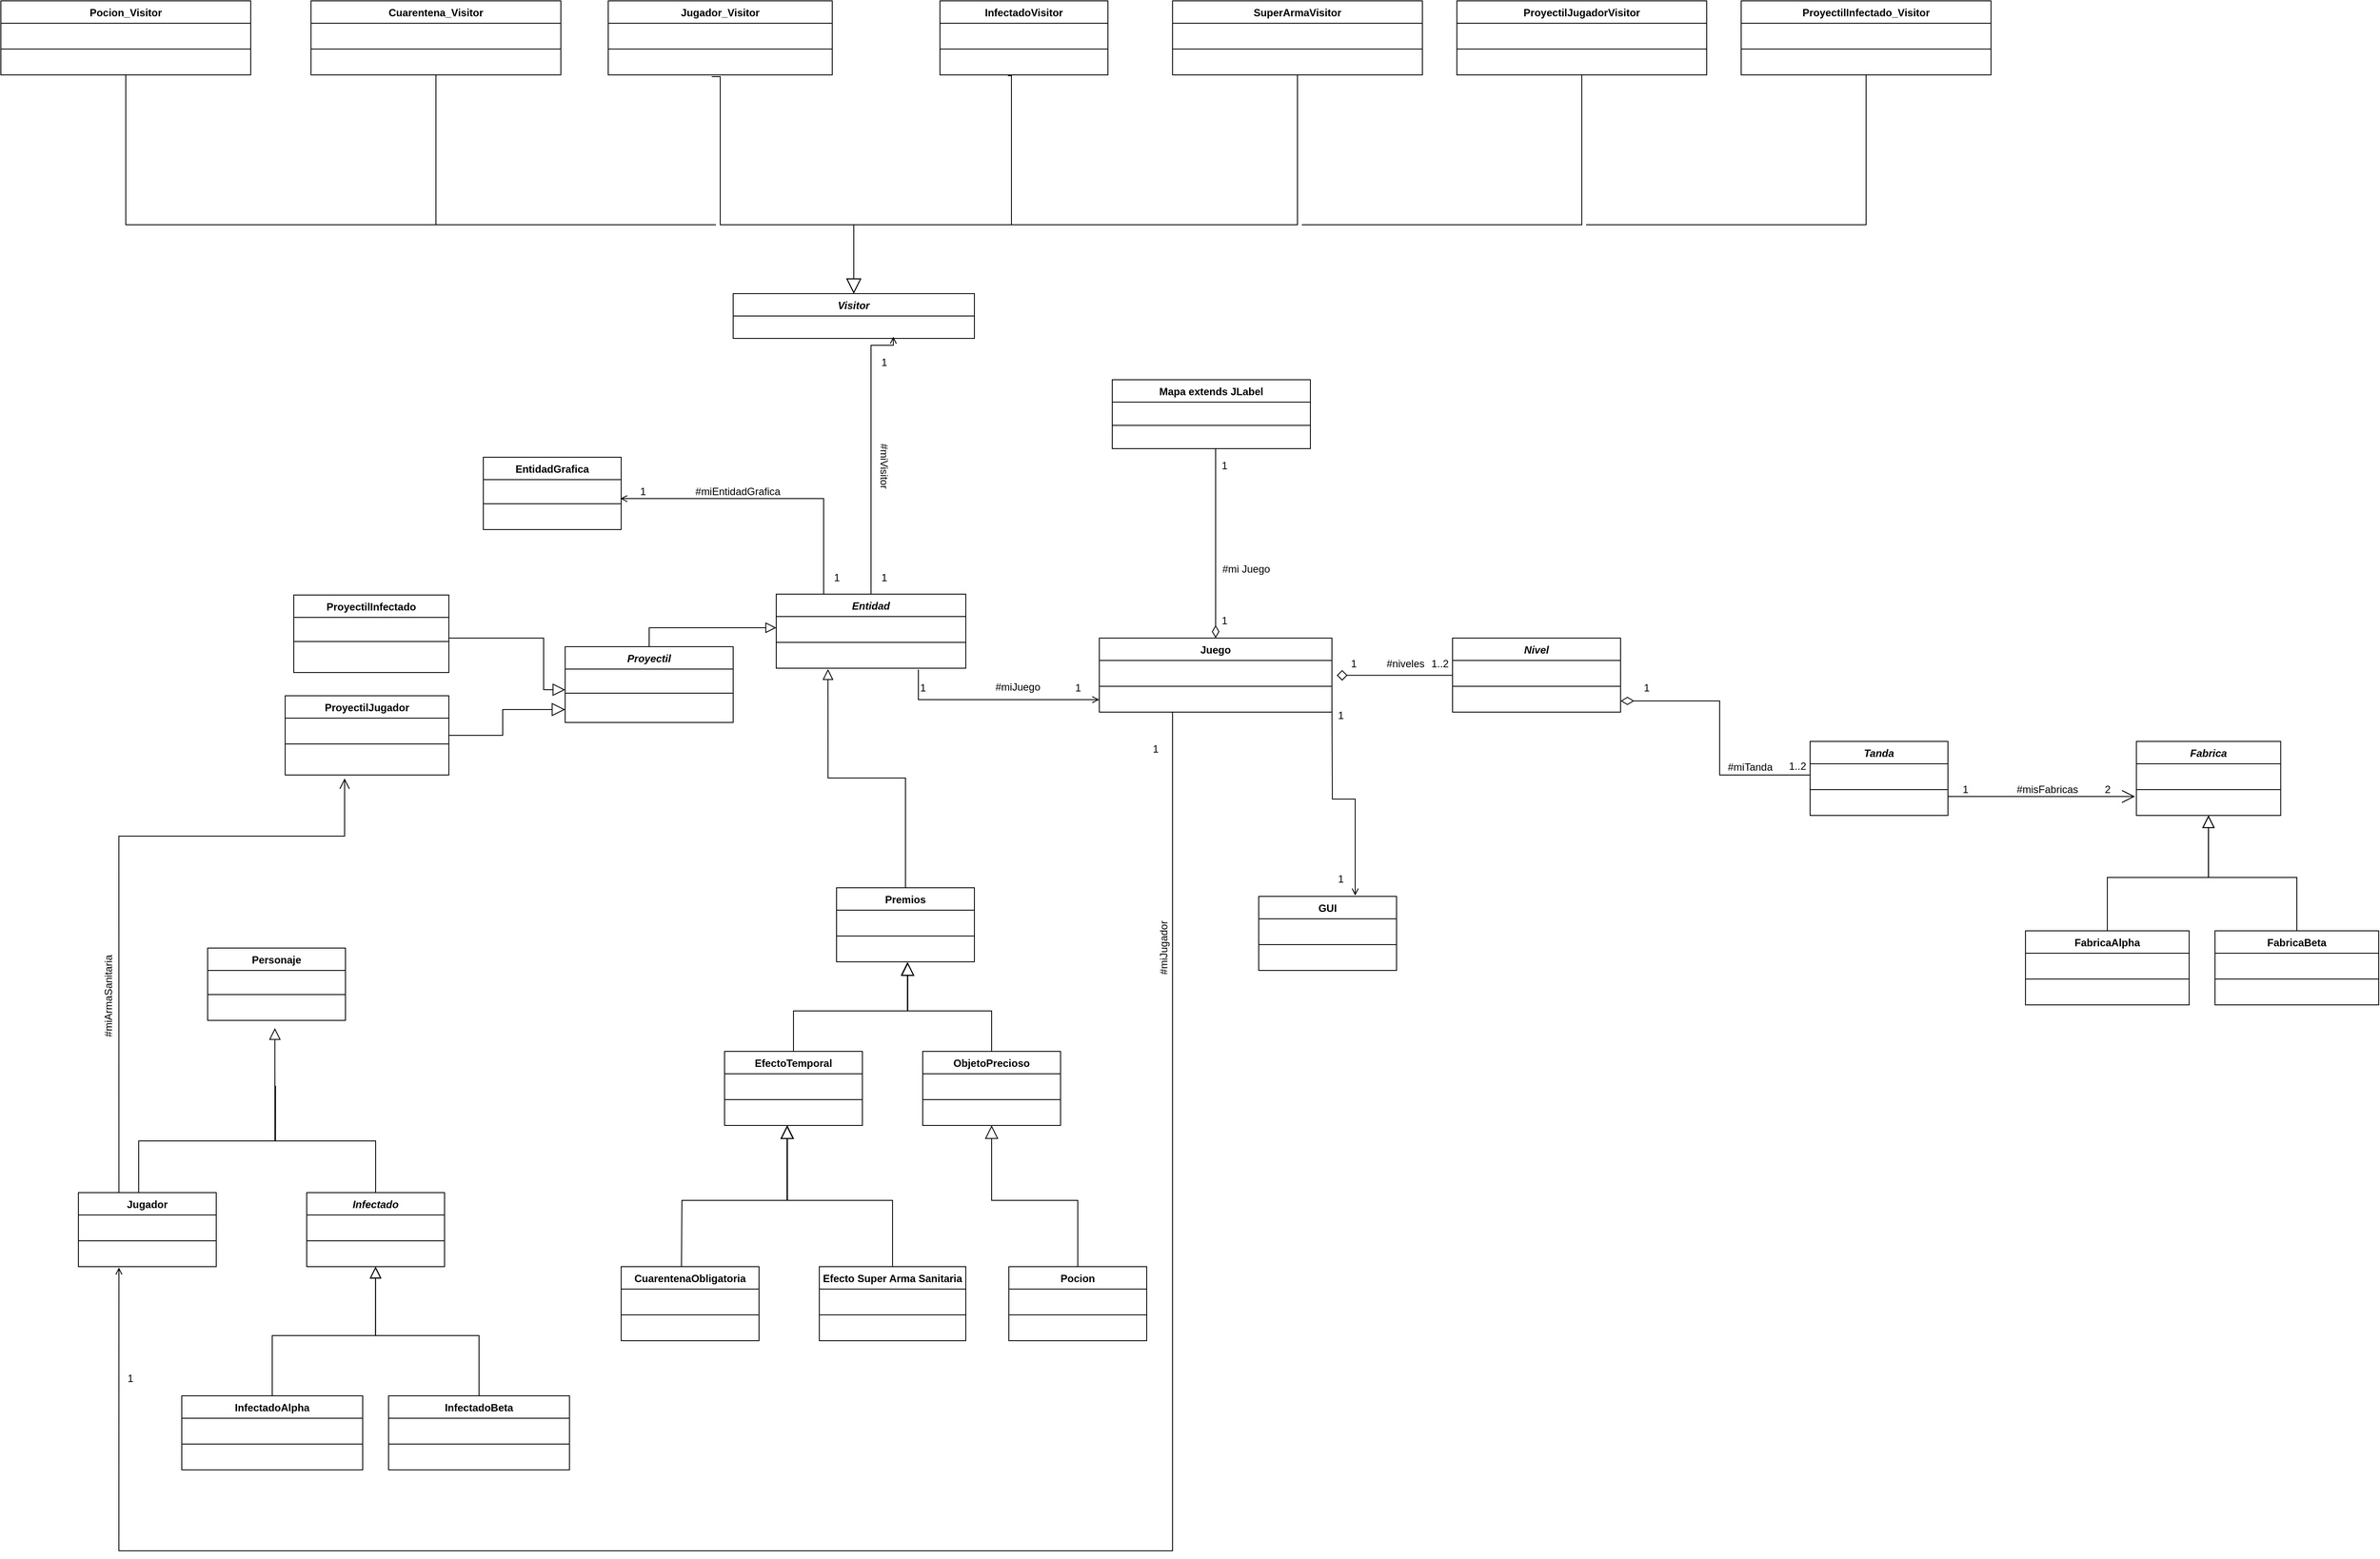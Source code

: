 <mxfile version="13.7.9" type="device"><diagram id="yjpg8gJreU_wUiZabj66" name="Página-1"><mxGraphModel dx="3784" dy="2422" grid="1" gridSize="10" guides="1" tooltips="1" connect="1" arrows="1" fold="1" page="1" pageScale="1" pageWidth="827" pageHeight="1169" math="0" shadow="0"><root><mxCell id="0"/><mxCell id="1" parent="0"/><mxCell id="q33b3gr9f_EgzulVgf4A-1" style="edgeStyle=orthogonalEdgeStyle;rounded=0;orthogonalLoop=1;jettySize=auto;html=1;exitX=1.004;exitY=0.665;exitDx=0;exitDy=0;exitPerimeter=0;startArrow=diamond;startFill=0;endArrow=none;endFill=0;endSize=6;startSize=10;" edge="1" parent="1" target="q33b3gr9f_EgzulVgf4A-172"><mxGeometry relative="1" as="geometry"><mxPoint x="230" y="90" as="targetPoint"/><mxPoint x="290.64" y="233.29" as="sourcePoint"/><Array as="points"><mxPoint x="380" y="233"/><mxPoint x="380" y="233"/></Array></mxGeometry></mxCell><mxCell id="q33b3gr9f_EgzulVgf4A-2" value="1..2" style="text;html=1;align=center;verticalAlign=middle;resizable=0;points=[];autosize=1;" vertex="1" parent="1"><mxGeometry x="390" y="210" width="40" height="20" as="geometry"/></mxCell><mxCell id="q33b3gr9f_EgzulVgf4A-3" value="1" style="text;html=1;align=center;verticalAlign=middle;resizable=0;points=[];autosize=1;" vertex="1" parent="1"><mxGeometry x="300" y="210" width="20" height="20" as="geometry"/></mxCell><mxCell id="q33b3gr9f_EgzulVgf4A-4" value="#niveles" style="text;html=1;align=center;verticalAlign=middle;resizable=0;points=[];autosize=1;" vertex="1" parent="1"><mxGeometry x="340" y="210" width="60" height="20" as="geometry"/></mxCell><mxCell id="q33b3gr9f_EgzulVgf4A-5" style="edgeStyle=orthogonalEdgeStyle;rounded=0;orthogonalLoop=1;jettySize=auto;html=1;entryX=0.5;entryY=1;entryDx=0;entryDy=0;startArrow=none;startFill=0;startSize=10;endArrow=block;endFill=0;endSize=12;" edge="1" parent="1" source="q33b3gr9f_EgzulVgf4A-144" target="q33b3gr9f_EgzulVgf4A-140"><mxGeometry relative="1" as="geometry"/></mxCell><mxCell id="q33b3gr9f_EgzulVgf4A-6" style="edgeStyle=orthogonalEdgeStyle;rounded=0;orthogonalLoop=1;jettySize=auto;html=1;entryX=0.499;entryY=1.001;entryDx=0;entryDy=0;entryPerimeter=0;startArrow=none;startFill=0;startSize=10;endArrow=block;endFill=0;endSize=12;" edge="1" parent="1" source="q33b3gr9f_EgzulVgf4A-148" target="q33b3gr9f_EgzulVgf4A-143"><mxGeometry relative="1" as="geometry"/></mxCell><mxCell id="q33b3gr9f_EgzulVgf4A-8" style="edgeStyle=orthogonalEdgeStyle;rounded=0;orthogonalLoop=1;jettySize=auto;html=1;entryX=0.664;entryY=0.923;entryDx=0;entryDy=0;entryPerimeter=0;endArrow=open;endFill=0;" edge="1" parent="1" source="q33b3gr9f_EgzulVgf4A-180" target="q33b3gr9f_EgzulVgf4A-39"><mxGeometry relative="1" as="geometry"><mxPoint x="-219.88" y="-131.012" as="targetPoint"/><Array as="points"><mxPoint x="-250" y="-150"/><mxPoint x="-224" y="-150"/></Array></mxGeometry></mxCell><mxCell id="q33b3gr9f_EgzulVgf4A-9" style="edgeStyle=orthogonalEdgeStyle;rounded=0;orthogonalLoop=1;jettySize=auto;html=1;entryX=0.524;entryY=1;entryDx=0;entryDy=0;entryPerimeter=0;endArrow=none;endFill=0;endSize=11;" edge="1" parent="1"><mxGeometry relative="1" as="geometry"><Array as="points"><mxPoint x="-1100" y="774"/><mxPoint x="-941" y="774"/></Array><mxPoint x="-1100" y="834" as="sourcePoint"/><mxPoint x="-941.16" y="710" as="targetPoint"/></mxGeometry></mxCell><mxCell id="q33b3gr9f_EgzulVgf4A-10" style="edgeStyle=orthogonalEdgeStyle;rounded=0;orthogonalLoop=1;jettySize=auto;html=1;endArrow=block;endFill=0;endSize=11;entryX=0.488;entryY=1.346;entryDx=0;entryDy=0;entryPerimeter=0;exitX=0.5;exitY=0;exitDx=0;exitDy=0;" edge="1" parent="1" source="q33b3gr9f_EgzulVgf4A-97" target="q33b3gr9f_EgzulVgf4A-126"><mxGeometry relative="1" as="geometry"><mxPoint x="-941.16" y="710.052" as="targetPoint"/><Array as="points"><mxPoint x="-825" y="774"/><mxPoint x="-942" y="774"/></Array></mxGeometry></mxCell><mxCell id="q33b3gr9f_EgzulVgf4A-295" style="edgeStyle=orthogonalEdgeStyle;rounded=0;orthogonalLoop=1;jettySize=auto;html=1;entryX=0;entryY=0.5;entryDx=0;entryDy=0;endArrow=block;endFill=0;endSize=10;" edge="1" parent="1" source="q33b3gr9f_EgzulVgf4A-12" target="q33b3gr9f_EgzulVgf4A-183"><mxGeometry relative="1" as="geometry"/></mxCell><mxCell id="q33b3gr9f_EgzulVgf4A-12" value="Proyectil" style="swimlane;fontStyle=3;align=center;verticalAlign=top;childLayout=stackLayout;horizontal=1;startSize=26;horizontalStack=0;resizeParent=1;resizeParentMax=0;resizeLast=0;collapsible=1;marginBottom=0;" vertex="1" parent="1"><mxGeometry x="-605" y="200" width="195" height="88" as="geometry"/></mxCell><mxCell id="q33b3gr9f_EgzulVgf4A-13" value=" " style="text;strokeColor=none;fillColor=none;align=left;verticalAlign=top;spacingLeft=4;spacingRight=4;overflow=hidden;rotatable=0;points=[[0,0.5],[1,0.5]];portConstraint=eastwest;" vertex="1" parent="q33b3gr9f_EgzulVgf4A-12"><mxGeometry y="26" width="195" height="24" as="geometry"/></mxCell><mxCell id="q33b3gr9f_EgzulVgf4A-17" value="" style="line;strokeWidth=1;fillColor=none;align=left;verticalAlign=middle;spacingTop=-1;spacingLeft=3;spacingRight=3;rotatable=0;labelPosition=right;points=[];portConstraint=eastwest;" vertex="1" parent="q33b3gr9f_EgzulVgf4A-12"><mxGeometry y="50" width="195" height="8" as="geometry"/></mxCell><mxCell id="q33b3gr9f_EgzulVgf4A-18" value=" " style="text;strokeColor=none;fillColor=none;align=left;verticalAlign=top;spacingLeft=4;spacingRight=4;overflow=hidden;rotatable=0;points=[[0,0.5],[1,0.5]];portConstraint=eastwest;" vertex="1" parent="q33b3gr9f_EgzulVgf4A-12"><mxGeometry y="58" width="195" height="30" as="geometry"/></mxCell><mxCell id="q33b3gr9f_EgzulVgf4A-19" style="edgeStyle=orthogonalEdgeStyle;rounded=0;orthogonalLoop=1;jettySize=auto;html=1;entryX=0.5;entryY=1;entryDx=0;entryDy=0;endArrow=block;endFill=0;endSize=11;" edge="1" parent="1" source="q33b3gr9f_EgzulVgf4A-116" target="q33b3gr9f_EgzulVgf4A-97"><mxGeometry relative="1" as="geometry"/></mxCell><mxCell id="q33b3gr9f_EgzulVgf4A-20" style="edgeStyle=orthogonalEdgeStyle;rounded=0;orthogonalLoop=1;jettySize=auto;html=1;endArrow=block;endFill=0;endSize=11;entryX=0.499;entryY=1.009;entryDx=0;entryDy=0;entryPerimeter=0;" edge="1" parent="1" source="q33b3gr9f_EgzulVgf4A-112" target="q33b3gr9f_EgzulVgf4A-101"><mxGeometry relative="1" as="geometry"><mxPoint x="-865" y="921" as="targetPoint"/></mxGeometry></mxCell><mxCell id="q33b3gr9f_EgzulVgf4A-21" style="edgeStyle=orthogonalEdgeStyle;rounded=0;orthogonalLoop=1;jettySize=auto;html=1;entryX=0.517;entryY=1.027;entryDx=0;entryDy=0;entryPerimeter=0;endArrow=block;endFill=0;endSize=13;" edge="1" parent="1" source="q33b3gr9f_EgzulVgf4A-77" target="q33b3gr9f_EgzulVgf4A-76"><mxGeometry relative="1" as="geometry"/></mxCell><mxCell id="q33b3gr9f_EgzulVgf4A-22" style="edgeStyle=orthogonalEdgeStyle;rounded=0;orthogonalLoop=1;jettySize=auto;html=1;entryX=0.514;entryY=1.013;entryDx=0;entryDy=0;entryPerimeter=0;endArrow=block;endFill=0;endSize=13;" edge="1" parent="1" source="q33b3gr9f_EgzulVgf4A-81" target="q33b3gr9f_EgzulVgf4A-76"><mxGeometry relative="1" as="geometry"/></mxCell><mxCell id="q33b3gr9f_EgzulVgf4A-23" style="edgeStyle=orthogonalEdgeStyle;rounded=0;orthogonalLoop=1;jettySize=auto;html=1;entryX=0.5;entryY=1;entryDx=0;entryDy=0;entryPerimeter=0;endArrow=block;endFill=0;endSize=13;" edge="1" parent="1" source="q33b3gr9f_EgzulVgf4A-85" target="q33b3gr9f_EgzulVgf4A-84"><mxGeometry relative="1" as="geometry"/></mxCell><mxCell id="q33b3gr9f_EgzulVgf4A-24" style="edgeStyle=orthogonalEdgeStyle;rounded=0;orthogonalLoop=1;jettySize=auto;html=1;entryX=0.456;entryY=1;entryDx=0;entryDy=0;entryPerimeter=0;endArrow=block;endFill=0;endSize=13;" edge="1" parent="1" source="q33b3gr9f_EgzulVgf4A-89" target="q33b3gr9f_EgzulVgf4A-80"><mxGeometry relative="1" as="geometry"/></mxCell><mxCell id="q33b3gr9f_EgzulVgf4A-25" style="edgeStyle=orthogonalEdgeStyle;rounded=0;orthogonalLoop=1;jettySize=auto;html=1;endArrow=block;endFill=0;endSize=13;entryX=0.453;entryY=1.006;entryDx=0;entryDy=0;entryPerimeter=0;" edge="1" parent="1" target="q33b3gr9f_EgzulVgf4A-80"><mxGeometry relative="1" as="geometry"><mxPoint x="-348" y="756" as="targetPoint"/><mxPoint x="-470" y="920" as="sourcePoint"/></mxGeometry></mxCell><mxCell id="q33b3gr9f_EgzulVgf4A-26" style="edgeStyle=orthogonalEdgeStyle;rounded=0;orthogonalLoop=1;jettySize=auto;html=1;entryX=0.5;entryY=0;entryDx=0;entryDy=0;startArrow=none;startFill=0;startSize=15;endArrow=block;endFill=0;endSize=15;exitX=0.405;exitY=1.038;exitDx=0;exitDy=0;exitPerimeter=0;" edge="1" parent="1" source="q33b3gr9f_EgzulVgf4A-229" target="q33b3gr9f_EgzulVgf4A-38"><mxGeometry relative="1" as="geometry"><Array as="points"><mxPoint x="-87" y="-463"/><mxPoint x="-87" y="-290"/><mxPoint x="-270" y="-290"/></Array><mxPoint x="-87" y="-390" as="sourcePoint"/></mxGeometry></mxCell><mxCell id="q33b3gr9f_EgzulVgf4A-27" style="edgeStyle=orthogonalEdgeStyle;rounded=0;orthogonalLoop=1;jettySize=auto;html=1;entryX=0.5;entryY=0;entryDx=0;entryDy=0;startArrow=none;startFill=0;startSize=15;endArrow=block;endFill=0;endSize=15;exitX=0.462;exitY=1.077;exitDx=0;exitDy=0;exitPerimeter=0;" edge="1" parent="1" source="q33b3gr9f_EgzulVgf4A-240" target="q33b3gr9f_EgzulVgf4A-38"><mxGeometry relative="1" as="geometry"><Array as="points"><mxPoint x="-425" y="-462"/><mxPoint x="-425" y="-290"/><mxPoint x="-270" y="-290"/></Array><mxPoint x="-425.04" y="-385.006" as="sourcePoint"/></mxGeometry></mxCell><mxCell id="q33b3gr9f_EgzulVgf4A-35" style="edgeStyle=orthogonalEdgeStyle;rounded=0;orthogonalLoop=1;jettySize=auto;html=1;entryX=0.5;entryY=0;entryDx=0;entryDy=0;endArrow=diamondThin;endFill=0;strokeWidth=1;endSize=12;" edge="1" parent="1" source="q33b3gr9f_EgzulVgf4A-197" target="q33b3gr9f_EgzulVgf4A-187"><mxGeometry relative="1" as="geometry"><Array as="points"><mxPoint x="150" y="80"/><mxPoint x="150" y="80"/></Array></mxGeometry></mxCell><mxCell id="q33b3gr9f_EgzulVgf4A-36" style="edgeStyle=orthogonalEdgeStyle;rounded=0;orthogonalLoop=1;jettySize=auto;html=1;endArrow=block;endFill=0;endSize=12;strokeWidth=1;" edge="1" parent="1" source="q33b3gr9f_EgzulVgf4A-68"><mxGeometry relative="1" as="geometry"><mxPoint x="-605" y="250" as="targetPoint"/><Array as="points"><mxPoint x="-630" y="190"/><mxPoint x="-630" y="250"/></Array></mxGeometry></mxCell><mxCell id="q33b3gr9f_EgzulVgf4A-37" style="edgeStyle=orthogonalEdgeStyle;rounded=0;orthogonalLoop=1;jettySize=auto;html=1;entryX=0;entryY=0.5;entryDx=0;entryDy=0;endArrow=block;endFill=0;endSize=13;" edge="1" parent="1" source="q33b3gr9f_EgzulVgf4A-63" target="q33b3gr9f_EgzulVgf4A-18"><mxGeometry relative="1" as="geometry"><mxPoint x="-605.195" y="300.144" as="targetPoint"/></mxGeometry></mxCell><mxCell id="q33b3gr9f_EgzulVgf4A-38" value="Visitor" style="swimlane;fontStyle=3;childLayout=stackLayout;horizontal=1;startSize=26;fillColor=none;horizontalStack=0;resizeParent=1;resizeParentMax=0;resizeLast=0;collapsible=1;marginBottom=0;" vertex="1" parent="1"><mxGeometry x="-410" y="-210" width="280" height="52" as="geometry"/></mxCell><mxCell id="q33b3gr9f_EgzulVgf4A-39" value=" " style="text;strokeColor=none;fillColor=none;align=left;verticalAlign=top;spacingLeft=4;spacingRight=4;overflow=hidden;rotatable=0;points=[[0,0.5],[1,0.5]];portConstraint=eastwest;" vertex="1" parent="q33b3gr9f_EgzulVgf4A-38"><mxGeometry y="26" width="280" height="26" as="geometry"/></mxCell><mxCell id="q33b3gr9f_EgzulVgf4A-52" value="#miJuego" style="text;html=1;align=center;verticalAlign=middle;resizable=0;points=[];autosize=1;" vertex="1" parent="1"><mxGeometry x="-115" y="237" width="70" height="20" as="geometry"/></mxCell><mxCell id="q33b3gr9f_EgzulVgf4A-53" style="edgeStyle=orthogonalEdgeStyle;rounded=0;orthogonalLoop=1;jettySize=auto;html=1;endArrow=open;endFill=0;exitX=0.75;exitY=1.058;exitDx=0;exitDy=0;exitPerimeter=0;" edge="1" parent="1" source="q33b3gr9f_EgzulVgf4A-186"><mxGeometry relative="1" as="geometry"><mxPoint x="15" y="261.5" as="targetPoint"/><Array as="points"><mxPoint x="-195" y="262"/></Array><mxPoint x="-245" y="226.5" as="sourcePoint"/></mxGeometry></mxCell><mxCell id="q33b3gr9f_EgzulVgf4A-54" value="#miVisitor" style="text;html=1;align=center;verticalAlign=middle;resizable=0;points=[];autosize=1;rotation=90;" vertex="1" parent="1"><mxGeometry x="-270" y="-20" width="70" height="20" as="geometry"/></mxCell><mxCell id="q33b3gr9f_EgzulVgf4A-55" value="#miEntidadGrafica" style="text;html=1;align=center;verticalAlign=middle;resizable=0;points=[];autosize=1;" vertex="1" parent="1"><mxGeometry x="-460" y="10" width="110" height="20" as="geometry"/></mxCell><mxCell id="q33b3gr9f_EgzulVgf4A-63" value="ProyectilJugador" style="swimlane;fontStyle=1;align=center;verticalAlign=top;childLayout=stackLayout;horizontal=1;startSize=26;horizontalStack=0;resizeParent=1;resizeParentMax=0;resizeLast=0;collapsible=1;marginBottom=0;" vertex="1" parent="1"><mxGeometry x="-930" y="257" width="190" height="92" as="geometry"/></mxCell><mxCell id="q33b3gr9f_EgzulVgf4A-64" value=" " style="text;strokeColor=none;fillColor=none;align=left;verticalAlign=top;spacingLeft=4;spacingRight=4;overflow=hidden;rotatable=0;points=[[0,0.5],[1,0.5]];portConstraint=eastwest;" vertex="1" parent="q33b3gr9f_EgzulVgf4A-63"><mxGeometry y="26" width="190" height="26" as="geometry"/></mxCell><mxCell id="q33b3gr9f_EgzulVgf4A-65" value="" style="line;strokeWidth=1;fillColor=none;align=left;verticalAlign=middle;spacingTop=-1;spacingLeft=3;spacingRight=3;rotatable=0;labelPosition=right;points=[];portConstraint=eastwest;" vertex="1" parent="q33b3gr9f_EgzulVgf4A-63"><mxGeometry y="52" width="190" height="8" as="geometry"/></mxCell><mxCell id="q33b3gr9f_EgzulVgf4A-66" value=" " style="text;strokeColor=none;fillColor=none;align=left;verticalAlign=top;spacingLeft=4;spacingRight=4;overflow=hidden;rotatable=0;points=[[0,0.5],[1,0.5]];portConstraint=eastwest;" vertex="1" parent="q33b3gr9f_EgzulVgf4A-63"><mxGeometry y="60" width="190" height="32" as="geometry"/></mxCell><mxCell id="q33b3gr9f_EgzulVgf4A-68" value="ProyectilInfectado" style="swimlane;fontStyle=1;align=center;verticalAlign=top;childLayout=stackLayout;horizontal=1;startSize=26;horizontalStack=0;resizeParent=1;resizeParentMax=0;resizeLast=0;collapsible=1;marginBottom=0;" vertex="1" parent="1"><mxGeometry x="-920" y="140" width="180" height="90" as="geometry"/></mxCell><mxCell id="q33b3gr9f_EgzulVgf4A-69" value=" " style="text;strokeColor=none;fillColor=none;align=left;verticalAlign=top;spacingLeft=4;spacingRight=4;overflow=hidden;rotatable=0;points=[[0,0.5],[1,0.5]];portConstraint=eastwest;" vertex="1" parent="q33b3gr9f_EgzulVgf4A-68"><mxGeometry y="26" width="180" height="24" as="geometry"/></mxCell><mxCell id="q33b3gr9f_EgzulVgf4A-70" value="" style="line;strokeWidth=1;fillColor=none;align=left;verticalAlign=middle;spacingTop=-1;spacingLeft=3;spacingRight=3;rotatable=0;labelPosition=right;points=[];portConstraint=eastwest;" vertex="1" parent="q33b3gr9f_EgzulVgf4A-68"><mxGeometry y="50" width="180" height="8" as="geometry"/></mxCell><mxCell id="q33b3gr9f_EgzulVgf4A-71" value=" " style="text;strokeColor=none;fillColor=none;align=left;verticalAlign=top;spacingLeft=4;spacingRight=4;overflow=hidden;rotatable=0;points=[[0,0.5],[1,0.5]];portConstraint=eastwest;" vertex="1" parent="q33b3gr9f_EgzulVgf4A-68"><mxGeometry y="58" width="180" height="32" as="geometry"/></mxCell><mxCell id="q33b3gr9f_EgzulVgf4A-296" style="edgeStyle=orthogonalEdgeStyle;rounded=0;orthogonalLoop=1;jettySize=auto;html=1;entryX=0.273;entryY=1.038;entryDx=0;entryDy=0;entryPerimeter=0;endArrow=block;endFill=0;endSize=10;" edge="1" parent="1" source="q33b3gr9f_EgzulVgf4A-73" target="q33b3gr9f_EgzulVgf4A-186"><mxGeometry relative="1" as="geometry"/></mxCell><mxCell id="q33b3gr9f_EgzulVgf4A-73" value="Premios" style="swimlane;fontStyle=1;align=center;verticalAlign=top;childLayout=stackLayout;horizontal=1;startSize=26;horizontalStack=0;resizeParent=1;resizeParentMax=0;resizeLast=0;collapsible=1;marginBottom=0;" vertex="1" parent="1"><mxGeometry x="-290" y="480" width="160" height="86" as="geometry"/></mxCell><mxCell id="q33b3gr9f_EgzulVgf4A-74" value=" " style="text;strokeColor=none;fillColor=none;align=left;verticalAlign=top;spacingLeft=4;spacingRight=4;overflow=hidden;rotatable=0;points=[[0,0.5],[1,0.5]];portConstraint=eastwest;" vertex="1" parent="q33b3gr9f_EgzulVgf4A-73"><mxGeometry y="26" width="160" height="26" as="geometry"/></mxCell><mxCell id="q33b3gr9f_EgzulVgf4A-75" value="" style="line;strokeWidth=1;fillColor=none;align=left;verticalAlign=middle;spacingTop=-1;spacingLeft=3;spacingRight=3;rotatable=0;labelPosition=right;points=[];portConstraint=eastwest;" vertex="1" parent="q33b3gr9f_EgzulVgf4A-73"><mxGeometry y="52" width="160" height="8" as="geometry"/></mxCell><mxCell id="q33b3gr9f_EgzulVgf4A-76" value=" " style="text;strokeColor=none;fillColor=none;align=left;verticalAlign=top;spacingLeft=4;spacingRight=4;overflow=hidden;rotatable=0;points=[[0,0.5],[1,0.5]];portConstraint=eastwest;" vertex="1" parent="q33b3gr9f_EgzulVgf4A-73"><mxGeometry y="60" width="160" height="26" as="geometry"/></mxCell><mxCell id="q33b3gr9f_EgzulVgf4A-77" value="EfectoTemporal" style="swimlane;fontStyle=1;align=center;verticalAlign=top;childLayout=stackLayout;horizontal=1;startSize=26;horizontalStack=0;resizeParent=1;resizeParentMax=0;resizeLast=0;collapsible=1;marginBottom=0;" vertex="1" parent="1"><mxGeometry x="-420" y="670" width="160" height="86" as="geometry"/></mxCell><mxCell id="q33b3gr9f_EgzulVgf4A-78" value=" " style="text;strokeColor=none;fillColor=none;align=left;verticalAlign=top;spacingLeft=4;spacingRight=4;overflow=hidden;rotatable=0;points=[[0,0.5],[1,0.5]];portConstraint=eastwest;" vertex="1" parent="q33b3gr9f_EgzulVgf4A-77"><mxGeometry y="26" width="160" height="26" as="geometry"/></mxCell><mxCell id="q33b3gr9f_EgzulVgf4A-79" value="" style="line;strokeWidth=1;fillColor=none;align=left;verticalAlign=middle;spacingTop=-1;spacingLeft=3;spacingRight=3;rotatable=0;labelPosition=right;points=[];portConstraint=eastwest;" vertex="1" parent="q33b3gr9f_EgzulVgf4A-77"><mxGeometry y="52" width="160" height="8" as="geometry"/></mxCell><mxCell id="q33b3gr9f_EgzulVgf4A-80" value=" " style="text;strokeColor=none;fillColor=none;align=left;verticalAlign=top;spacingLeft=4;spacingRight=4;overflow=hidden;rotatable=0;points=[[0,0.5],[1,0.5]];portConstraint=eastwest;" vertex="1" parent="q33b3gr9f_EgzulVgf4A-77"><mxGeometry y="60" width="160" height="26" as="geometry"/></mxCell><mxCell id="q33b3gr9f_EgzulVgf4A-81" value="ObjetoPrecioso" style="swimlane;fontStyle=1;align=center;verticalAlign=top;childLayout=stackLayout;horizontal=1;startSize=26;horizontalStack=0;resizeParent=1;resizeParentMax=0;resizeLast=0;collapsible=1;marginBottom=0;" vertex="1" parent="1"><mxGeometry x="-190" y="670" width="160" height="86" as="geometry"/></mxCell><mxCell id="q33b3gr9f_EgzulVgf4A-82" value=" " style="text;strokeColor=none;fillColor=none;align=left;verticalAlign=top;spacingLeft=4;spacingRight=4;overflow=hidden;rotatable=0;points=[[0,0.5],[1,0.5]];portConstraint=eastwest;" vertex="1" parent="q33b3gr9f_EgzulVgf4A-81"><mxGeometry y="26" width="160" height="26" as="geometry"/></mxCell><mxCell id="q33b3gr9f_EgzulVgf4A-83" value="" style="line;strokeWidth=1;fillColor=none;align=left;verticalAlign=middle;spacingTop=-1;spacingLeft=3;spacingRight=3;rotatable=0;labelPosition=right;points=[];portConstraint=eastwest;" vertex="1" parent="q33b3gr9f_EgzulVgf4A-81"><mxGeometry y="52" width="160" height="8" as="geometry"/></mxCell><mxCell id="q33b3gr9f_EgzulVgf4A-84" value=" " style="text;strokeColor=none;fillColor=none;align=left;verticalAlign=top;spacingLeft=4;spacingRight=4;overflow=hidden;rotatable=0;points=[[0,0.5],[1,0.5]];portConstraint=eastwest;" vertex="1" parent="q33b3gr9f_EgzulVgf4A-81"><mxGeometry y="60" width="160" height="26" as="geometry"/></mxCell><mxCell id="q33b3gr9f_EgzulVgf4A-85" value="Pocion" style="swimlane;fontStyle=1;align=center;verticalAlign=top;childLayout=stackLayout;horizontal=1;startSize=26;horizontalStack=0;resizeParent=1;resizeParentMax=0;resizeLast=0;collapsible=1;marginBottom=0;" vertex="1" parent="1"><mxGeometry x="-90" y="920" width="160" height="86" as="geometry"/></mxCell><mxCell id="q33b3gr9f_EgzulVgf4A-86" value=" " style="text;strokeColor=none;fillColor=none;align=left;verticalAlign=top;spacingLeft=4;spacingRight=4;overflow=hidden;rotatable=0;points=[[0,0.5],[1,0.5]];portConstraint=eastwest;" vertex="1" parent="q33b3gr9f_EgzulVgf4A-85"><mxGeometry y="26" width="160" height="26" as="geometry"/></mxCell><mxCell id="q33b3gr9f_EgzulVgf4A-87" value="" style="line;strokeWidth=1;fillColor=none;align=left;verticalAlign=middle;spacingTop=-1;spacingLeft=3;spacingRight=3;rotatable=0;labelPosition=right;points=[];portConstraint=eastwest;" vertex="1" parent="q33b3gr9f_EgzulVgf4A-85"><mxGeometry y="52" width="160" height="8" as="geometry"/></mxCell><mxCell id="q33b3gr9f_EgzulVgf4A-88" value=" " style="text;strokeColor=none;fillColor=none;align=left;verticalAlign=top;spacingLeft=4;spacingRight=4;overflow=hidden;rotatable=0;points=[[0,0.5],[1,0.5]];portConstraint=eastwest;" vertex="1" parent="q33b3gr9f_EgzulVgf4A-85"><mxGeometry y="60" width="160" height="26" as="geometry"/></mxCell><mxCell id="q33b3gr9f_EgzulVgf4A-89" value="Efecto Super Arma Sanitaria" style="swimlane;fontStyle=1;align=center;verticalAlign=top;childLayout=stackLayout;horizontal=1;startSize=26;horizontalStack=0;resizeParent=1;resizeParentMax=0;resizeLast=0;collapsible=1;marginBottom=0;" vertex="1" parent="1"><mxGeometry x="-310" y="920" width="170" height="86" as="geometry"/></mxCell><mxCell id="q33b3gr9f_EgzulVgf4A-90" value=" " style="text;strokeColor=none;fillColor=none;align=left;verticalAlign=top;spacingLeft=4;spacingRight=4;overflow=hidden;rotatable=0;points=[[0,0.5],[1,0.5]];portConstraint=eastwest;" vertex="1" parent="q33b3gr9f_EgzulVgf4A-89"><mxGeometry y="26" width="170" height="26" as="geometry"/></mxCell><mxCell id="q33b3gr9f_EgzulVgf4A-91" value="" style="line;strokeWidth=1;fillColor=none;align=left;verticalAlign=middle;spacingTop=-1;spacingLeft=3;spacingRight=3;rotatable=0;labelPosition=right;points=[];portConstraint=eastwest;" vertex="1" parent="q33b3gr9f_EgzulVgf4A-89"><mxGeometry y="52" width="170" height="8" as="geometry"/></mxCell><mxCell id="q33b3gr9f_EgzulVgf4A-92" value=" " style="text;strokeColor=none;fillColor=none;align=left;verticalAlign=top;spacingLeft=4;spacingRight=4;overflow=hidden;rotatable=0;points=[[0,0.5],[1,0.5]];portConstraint=eastwest;" vertex="1" parent="q33b3gr9f_EgzulVgf4A-89"><mxGeometry y="60" width="170" height="26" as="geometry"/></mxCell><mxCell id="q33b3gr9f_EgzulVgf4A-93" value="CuarentenaObligatoria" style="swimlane;fontStyle=1;align=center;verticalAlign=top;childLayout=stackLayout;horizontal=1;startSize=26;horizontalStack=0;resizeParent=1;resizeParentMax=0;resizeLast=0;collapsible=1;marginBottom=0;" vertex="1" parent="1"><mxGeometry x="-540" y="920" width="160" height="86" as="geometry"/></mxCell><mxCell id="q33b3gr9f_EgzulVgf4A-94" value=" " style="text;strokeColor=none;fillColor=none;align=left;verticalAlign=top;spacingLeft=4;spacingRight=4;overflow=hidden;rotatable=0;points=[[0,0.5],[1,0.5]];portConstraint=eastwest;" vertex="1" parent="q33b3gr9f_EgzulVgf4A-93"><mxGeometry y="26" width="160" height="26" as="geometry"/></mxCell><mxCell id="q33b3gr9f_EgzulVgf4A-95" value="" style="line;strokeWidth=1;fillColor=none;align=left;verticalAlign=middle;spacingTop=-1;spacingLeft=3;spacingRight=3;rotatable=0;labelPosition=right;points=[];portConstraint=eastwest;" vertex="1" parent="q33b3gr9f_EgzulVgf4A-93"><mxGeometry y="52" width="160" height="8" as="geometry"/></mxCell><mxCell id="q33b3gr9f_EgzulVgf4A-96" value=" " style="text;strokeColor=none;fillColor=none;align=left;verticalAlign=top;spacingLeft=4;spacingRight=4;overflow=hidden;rotatable=0;points=[[0,0.5],[1,0.5]];portConstraint=eastwest;" vertex="1" parent="q33b3gr9f_EgzulVgf4A-93"><mxGeometry y="60" width="160" height="26" as="geometry"/></mxCell><mxCell id="q33b3gr9f_EgzulVgf4A-97" value="Infectado" style="swimlane;fontStyle=3;align=center;verticalAlign=top;childLayout=stackLayout;horizontal=1;startSize=26;horizontalStack=0;resizeParent=1;resizeParentMax=0;resizeLast=0;collapsible=1;marginBottom=0;" vertex="1" parent="1"><mxGeometry x="-905" y="834" width="160" height="86" as="geometry"/></mxCell><mxCell id="q33b3gr9f_EgzulVgf4A-98" value=" " style="text;strokeColor=none;fillColor=none;align=left;verticalAlign=top;spacingLeft=4;spacingRight=4;overflow=hidden;rotatable=0;points=[[0,0.5],[1,0.5]];portConstraint=eastwest;" vertex="1" parent="q33b3gr9f_EgzulVgf4A-97"><mxGeometry y="26" width="160" height="26" as="geometry"/></mxCell><mxCell id="q33b3gr9f_EgzulVgf4A-100" value="" style="line;strokeWidth=1;fillColor=none;align=left;verticalAlign=middle;spacingTop=-1;spacingLeft=3;spacingRight=3;rotatable=0;labelPosition=right;points=[];portConstraint=eastwest;" vertex="1" parent="q33b3gr9f_EgzulVgf4A-97"><mxGeometry y="52" width="160" height="8" as="geometry"/></mxCell><mxCell id="q33b3gr9f_EgzulVgf4A-101" value=" " style="text;strokeColor=none;fillColor=none;align=left;verticalAlign=top;spacingLeft=4;spacingRight=4;overflow=hidden;rotatable=0;points=[[0,0.5],[1,0.5]];portConstraint=eastwest;" vertex="1" parent="q33b3gr9f_EgzulVgf4A-97"><mxGeometry y="60" width="160" height="26" as="geometry"/></mxCell><mxCell id="q33b3gr9f_EgzulVgf4A-102" style="edgeStyle=orthogonalEdgeStyle;rounded=0;orthogonalLoop=1;jettySize=auto;html=1;endArrow=open;endFill=0;endSize=10;exitX=0.294;exitY=0.012;exitDx=0;exitDy=0;exitPerimeter=0;entryX=0.358;entryY=1.125;entryDx=0;entryDy=0;entryPerimeter=0;" edge="1" parent="1" source="q33b3gr9f_EgzulVgf4A-103" target="q33b3gr9f_EgzulVgf4A-66"><mxGeometry relative="1" as="geometry"><mxPoint x="-861" y="380" as="targetPoint"/><Array as="points"><mxPoint x="-1123" y="420"/><mxPoint x="-861" y="420"/></Array></mxGeometry></mxCell><mxCell id="q33b3gr9f_EgzulVgf4A-103" value="Jugador" style="swimlane;fontStyle=1;align=center;verticalAlign=top;childLayout=stackLayout;horizontal=1;startSize=26;horizontalStack=0;resizeParent=1;resizeParentMax=0;resizeLast=0;collapsible=1;marginBottom=0;" vertex="1" parent="1"><mxGeometry x="-1170" y="834" width="160" height="86" as="geometry"/></mxCell><mxCell id="q33b3gr9f_EgzulVgf4A-104" value=" " style="text;strokeColor=none;fillColor=none;align=left;verticalAlign=top;spacingLeft=4;spacingRight=4;overflow=hidden;rotatable=0;points=[[0,0.5],[1,0.5]];portConstraint=eastwest;" vertex="1" parent="q33b3gr9f_EgzulVgf4A-103"><mxGeometry y="26" width="160" height="26" as="geometry"/></mxCell><mxCell id="q33b3gr9f_EgzulVgf4A-105" value="" style="line;strokeWidth=1;fillColor=none;align=left;verticalAlign=middle;spacingTop=-1;spacingLeft=3;spacingRight=3;rotatable=0;labelPosition=right;points=[];portConstraint=eastwest;" vertex="1" parent="q33b3gr9f_EgzulVgf4A-103"><mxGeometry y="52" width="160" height="8" as="geometry"/></mxCell><mxCell id="q33b3gr9f_EgzulVgf4A-110" value=" " style="text;strokeColor=none;fillColor=none;align=left;verticalAlign=top;spacingLeft=4;spacingRight=4;overflow=hidden;rotatable=0;points=[[0,0.5],[1,0.5]];portConstraint=eastwest;" vertex="1" parent="q33b3gr9f_EgzulVgf4A-103"><mxGeometry y="60" width="160" height="26" as="geometry"/></mxCell><mxCell id="q33b3gr9f_EgzulVgf4A-111" value="#miArmaSanitaria" style="text;html=1;align=center;verticalAlign=middle;resizable=0;points=[];autosize=1;rotation=270;" vertex="1" parent="1"><mxGeometry x="-1190" y="596" width="110" height="20" as="geometry"/></mxCell><mxCell id="q33b3gr9f_EgzulVgf4A-112" value="InfectadoBeta" style="swimlane;fontStyle=1;align=center;verticalAlign=top;childLayout=stackLayout;horizontal=1;startSize=26;horizontalStack=0;resizeParent=1;resizeParentMax=0;resizeLast=0;collapsible=1;marginBottom=0;" vertex="1" parent="1"><mxGeometry x="-810" y="1070" width="210" height="86" as="geometry"/></mxCell><mxCell id="q33b3gr9f_EgzulVgf4A-113" value=" " style="text;strokeColor=none;fillColor=none;align=left;verticalAlign=top;spacingLeft=4;spacingRight=4;overflow=hidden;rotatable=0;points=[[0,0.5],[1,0.5]];portConstraint=eastwest;" vertex="1" parent="q33b3gr9f_EgzulVgf4A-112"><mxGeometry y="26" width="210" height="26" as="geometry"/></mxCell><mxCell id="q33b3gr9f_EgzulVgf4A-114" value="" style="line;strokeWidth=1;fillColor=none;align=left;verticalAlign=middle;spacingTop=-1;spacingLeft=3;spacingRight=3;rotatable=0;labelPosition=right;points=[];portConstraint=eastwest;" vertex="1" parent="q33b3gr9f_EgzulVgf4A-112"><mxGeometry y="52" width="210" height="8" as="geometry"/></mxCell><mxCell id="q33b3gr9f_EgzulVgf4A-115" value=" " style="text;strokeColor=none;fillColor=none;align=left;verticalAlign=top;spacingLeft=4;spacingRight=4;overflow=hidden;rotatable=0;points=[[0,0.5],[1,0.5]];portConstraint=eastwest;" vertex="1" parent="q33b3gr9f_EgzulVgf4A-112"><mxGeometry y="60" width="210" height="26" as="geometry"/></mxCell><mxCell id="q33b3gr9f_EgzulVgf4A-116" value="InfectadoAlpha" style="swimlane;fontStyle=1;align=center;verticalAlign=top;childLayout=stackLayout;horizontal=1;startSize=26;horizontalStack=0;resizeParent=1;resizeParentMax=0;resizeLast=0;collapsible=1;marginBottom=0;" vertex="1" parent="1"><mxGeometry x="-1050" y="1070" width="210" height="86" as="geometry"/></mxCell><mxCell id="q33b3gr9f_EgzulVgf4A-117" value=" " style="text;strokeColor=none;fillColor=none;align=left;verticalAlign=top;spacingLeft=4;spacingRight=4;overflow=hidden;rotatable=0;points=[[0,0.5],[1,0.5]];portConstraint=eastwest;" vertex="1" parent="q33b3gr9f_EgzulVgf4A-116"><mxGeometry y="26" width="210" height="26" as="geometry"/></mxCell><mxCell id="q33b3gr9f_EgzulVgf4A-118" value="" style="line;strokeWidth=1;fillColor=none;align=left;verticalAlign=middle;spacingTop=-1;spacingLeft=3;spacingRight=3;rotatable=0;labelPosition=right;points=[];portConstraint=eastwest;" vertex="1" parent="q33b3gr9f_EgzulVgf4A-116"><mxGeometry y="52" width="210" height="8" as="geometry"/></mxCell><mxCell id="q33b3gr9f_EgzulVgf4A-119" value=" " style="text;strokeColor=none;fillColor=none;align=left;verticalAlign=top;spacingLeft=4;spacingRight=4;overflow=hidden;rotatable=0;points=[[0,0.5],[1,0.5]];portConstraint=eastwest;" vertex="1" parent="q33b3gr9f_EgzulVgf4A-116"><mxGeometry y="60" width="210" height="26" as="geometry"/></mxCell><mxCell id="q33b3gr9f_EgzulVgf4A-120" value="Personaje" style="swimlane;fontStyle=1;align=center;verticalAlign=top;childLayout=stackLayout;horizontal=1;startSize=26;horizontalStack=0;resizeParent=1;resizeParentMax=0;resizeLast=0;collapsible=1;marginBottom=0;" vertex="1" parent="1"><mxGeometry x="-1020" y="550" width="160" height="84" as="geometry"/></mxCell><mxCell id="q33b3gr9f_EgzulVgf4A-123" value=" " style="text;strokeColor=none;fillColor=none;align=left;verticalAlign=top;spacingLeft=4;spacingRight=4;overflow=hidden;rotatable=0;points=[[0,0.5],[1,0.5]];portConstraint=eastwest;" vertex="1" parent="q33b3gr9f_EgzulVgf4A-120"><mxGeometry y="26" width="160" height="24" as="geometry"/></mxCell><mxCell id="q33b3gr9f_EgzulVgf4A-125" value="" style="line;strokeWidth=1;fillColor=none;align=left;verticalAlign=middle;spacingTop=-1;spacingLeft=3;spacingRight=3;rotatable=0;labelPosition=right;points=[];portConstraint=eastwest;" vertex="1" parent="q33b3gr9f_EgzulVgf4A-120"><mxGeometry y="50" width="160" height="8" as="geometry"/></mxCell><mxCell id="q33b3gr9f_EgzulVgf4A-126" value=" " style="text;strokeColor=none;fillColor=none;align=left;verticalAlign=top;spacingLeft=4;spacingRight=4;overflow=hidden;rotatable=0;points=[[0,0.5],[1,0.5]];portConstraint=eastwest;" vertex="1" parent="q33b3gr9f_EgzulVgf4A-120"><mxGeometry y="58" width="160" height="26" as="geometry"/></mxCell><mxCell id="q33b3gr9f_EgzulVgf4A-127" value="Tanda" style="swimlane;fontStyle=3;align=center;verticalAlign=top;childLayout=stackLayout;horizontal=1;startSize=26;horizontalStack=0;resizeParent=1;resizeParentMax=0;resizeLast=0;collapsible=1;marginBottom=0;" vertex="1" parent="1"><mxGeometry x="840" y="310" width="160" height="86" as="geometry"/></mxCell><mxCell id="q33b3gr9f_EgzulVgf4A-128" value=" " style="text;strokeColor=none;fillColor=none;align=left;verticalAlign=top;spacingLeft=4;spacingRight=4;overflow=hidden;rotatable=0;points=[[0,0.5],[1,0.5]];portConstraint=eastwest;" vertex="1" parent="q33b3gr9f_EgzulVgf4A-127"><mxGeometry y="26" width="160" height="26" as="geometry"/></mxCell><mxCell id="q33b3gr9f_EgzulVgf4A-133" value="" style="line;strokeWidth=1;fillColor=none;align=left;verticalAlign=middle;spacingTop=-1;spacingLeft=3;spacingRight=3;rotatable=0;labelPosition=right;points=[];portConstraint=eastwest;" vertex="1" parent="q33b3gr9f_EgzulVgf4A-127"><mxGeometry y="52" width="160" height="8" as="geometry"/></mxCell><mxCell id="q33b3gr9f_EgzulVgf4A-134" value=" " style="text;strokeColor=none;fillColor=none;align=left;verticalAlign=top;spacingLeft=4;spacingRight=4;overflow=hidden;rotatable=0;points=[[0,0.5],[1,0.5]];portConstraint=eastwest;" vertex="1" parent="q33b3gr9f_EgzulVgf4A-127"><mxGeometry y="60" width="160" height="26" as="geometry"/></mxCell><mxCell id="q33b3gr9f_EgzulVgf4A-138" style="edgeStyle=orthogonalEdgeStyle;rounded=0;orthogonalLoop=1;jettySize=auto;html=1;entryX=1;entryY=0.5;entryDx=0;entryDy=0;endArrow=diamondThin;endFill=0;endSize=13;" edge="1" parent="1" source="q33b3gr9f_EgzulVgf4A-128" target="q33b3gr9f_EgzulVgf4A-177"><mxGeometry relative="1" as="geometry"/></mxCell><mxCell id="q33b3gr9f_EgzulVgf4A-139" value="#miTanda" style="text;html=1;align=center;verticalAlign=middle;resizable=0;points=[];autosize=1;" vertex="1" parent="1"><mxGeometry x="735" y="330" width="70" height="20" as="geometry"/></mxCell><mxCell id="q33b3gr9f_EgzulVgf4A-140" value="Fabrica" style="swimlane;fontStyle=3;align=center;verticalAlign=top;childLayout=stackLayout;horizontal=1;startSize=26;horizontalStack=0;resizeParent=1;resizeParentMax=0;resizeLast=0;collapsible=1;marginBottom=0;" vertex="1" parent="1"><mxGeometry x="1218.75" y="310" width="167.5" height="86" as="geometry"/></mxCell><mxCell id="q33b3gr9f_EgzulVgf4A-141" value=" " style="text;strokeColor=none;fillColor=none;align=left;verticalAlign=top;spacingLeft=4;spacingRight=4;overflow=hidden;rotatable=0;points=[[0,0.5],[1,0.5]];portConstraint=eastwest;" vertex="1" parent="q33b3gr9f_EgzulVgf4A-140"><mxGeometry y="26" width="167.5" height="26" as="geometry"/></mxCell><mxCell id="q33b3gr9f_EgzulVgf4A-142" value="" style="line;strokeWidth=1;fillColor=none;align=left;verticalAlign=middle;spacingTop=-1;spacingLeft=3;spacingRight=3;rotatable=0;labelPosition=right;points=[];portConstraint=eastwest;" vertex="1" parent="q33b3gr9f_EgzulVgf4A-140"><mxGeometry y="52" width="167.5" height="8" as="geometry"/></mxCell><mxCell id="q33b3gr9f_EgzulVgf4A-143" value=" " style="text;strokeColor=none;fillColor=none;align=left;verticalAlign=top;spacingLeft=4;spacingRight=4;overflow=hidden;rotatable=0;points=[[0,0.5],[1,0.5]];portConstraint=eastwest;" vertex="1" parent="q33b3gr9f_EgzulVgf4A-140"><mxGeometry y="60" width="167.5" height="26" as="geometry"/></mxCell><mxCell id="q33b3gr9f_EgzulVgf4A-144" value="FabricaAlpha" style="swimlane;fontStyle=1;align=center;verticalAlign=top;childLayout=stackLayout;horizontal=1;startSize=26;horizontalStack=0;resizeParent=1;resizeParentMax=0;resizeLast=0;collapsible=1;marginBottom=0;" vertex="1" parent="1"><mxGeometry x="1090" y="530" width="190" height="86" as="geometry"/></mxCell><mxCell id="q33b3gr9f_EgzulVgf4A-145" value=" " style="text;strokeColor=none;fillColor=none;align=left;verticalAlign=top;spacingLeft=4;spacingRight=4;overflow=hidden;rotatable=0;points=[[0,0.5],[1,0.5]];portConstraint=eastwest;" vertex="1" parent="q33b3gr9f_EgzulVgf4A-144"><mxGeometry y="26" width="190" height="26" as="geometry"/></mxCell><mxCell id="q33b3gr9f_EgzulVgf4A-146" value="" style="line;strokeWidth=1;fillColor=none;align=left;verticalAlign=middle;spacingTop=-1;spacingLeft=3;spacingRight=3;rotatable=0;labelPosition=right;points=[];portConstraint=eastwest;" vertex="1" parent="q33b3gr9f_EgzulVgf4A-144"><mxGeometry y="52" width="190" height="8" as="geometry"/></mxCell><mxCell id="q33b3gr9f_EgzulVgf4A-147" value=" " style="text;strokeColor=none;fillColor=none;align=left;verticalAlign=top;spacingLeft=4;spacingRight=4;overflow=hidden;rotatable=0;points=[[0,0.5],[1,0.5]];portConstraint=eastwest;" vertex="1" parent="q33b3gr9f_EgzulVgf4A-144"><mxGeometry y="60" width="190" height="26" as="geometry"/></mxCell><mxCell id="q33b3gr9f_EgzulVgf4A-148" value="FabricaBeta" style="swimlane;fontStyle=1;align=center;verticalAlign=top;childLayout=stackLayout;horizontal=1;startSize=26;horizontalStack=0;resizeParent=1;resizeParentMax=0;resizeLast=0;collapsible=1;marginBottom=0;" vertex="1" parent="1"><mxGeometry x="1310" y="530" width="190" height="86" as="geometry"/></mxCell><mxCell id="q33b3gr9f_EgzulVgf4A-149" value=" " style="text;strokeColor=none;fillColor=none;align=left;verticalAlign=top;spacingLeft=4;spacingRight=4;overflow=hidden;rotatable=0;points=[[0,0.5],[1,0.5]];portConstraint=eastwest;" vertex="1" parent="q33b3gr9f_EgzulVgf4A-148"><mxGeometry y="26" width="190" height="26" as="geometry"/></mxCell><mxCell id="q33b3gr9f_EgzulVgf4A-150" value="" style="line;strokeWidth=1;fillColor=none;align=left;verticalAlign=middle;spacingTop=-1;spacingLeft=3;spacingRight=3;rotatable=0;labelPosition=right;points=[];portConstraint=eastwest;" vertex="1" parent="q33b3gr9f_EgzulVgf4A-148"><mxGeometry y="52" width="190" height="8" as="geometry"/></mxCell><mxCell id="q33b3gr9f_EgzulVgf4A-151" value=" " style="text;strokeColor=none;fillColor=none;align=left;verticalAlign=top;spacingLeft=4;spacingRight=4;overflow=hidden;rotatable=0;points=[[0,0.5],[1,0.5]];portConstraint=eastwest;" vertex="1" parent="q33b3gr9f_EgzulVgf4A-148"><mxGeometry y="60" width="190" height="26" as="geometry"/></mxCell><mxCell id="q33b3gr9f_EgzulVgf4A-152" style="edgeStyle=orthogonalEdgeStyle;rounded=0;orthogonalLoop=1;jettySize=auto;html=1;entryX=-0.01;entryY=0.154;entryDx=0;entryDy=0;entryPerimeter=0;endArrow=open;endFill=0;endSize=13;" edge="1" parent="1"><mxGeometry relative="1" as="geometry"><mxPoint x="1217.075" y="374.004" as="targetPoint"/><Array as="points"><mxPoint x="1070" y="374"/><mxPoint x="1070" y="374"/></Array><mxPoint x="1000" y="374" as="sourcePoint"/></mxGeometry></mxCell><mxCell id="q33b3gr9f_EgzulVgf4A-153" value="#misFabricas" style="text;html=1;align=center;verticalAlign=middle;resizable=0;points=[];autosize=1;" vertex="1" parent="1"><mxGeometry x="1070" y="356" width="90" height="20" as="geometry"/></mxCell><mxCell id="q33b3gr9f_EgzulVgf4A-154" value="1" style="text;html=1;align=center;verticalAlign=middle;resizable=0;points=[];autosize=1;" vertex="1" parent="1"><mxGeometry x="1010" y="356" width="20" height="20" as="geometry"/></mxCell><mxCell id="q33b3gr9f_EgzulVgf4A-155" value="2" style="text;html=1;align=center;verticalAlign=middle;resizable=0;points=[];autosize=1;" vertex="1" parent="1"><mxGeometry x="1175" y="356" width="20" height="20" as="geometry"/></mxCell><mxCell id="q33b3gr9f_EgzulVgf4A-168" value="1" style="text;html=1;align=center;verticalAlign=middle;resizable=0;points=[];autosize=1;" vertex="1" parent="1"><mxGeometry x="-525" y="10" width="20" height="20" as="geometry"/></mxCell><mxCell id="q33b3gr9f_EgzulVgf4A-169" value="1" style="text;html=1;align=center;verticalAlign=middle;resizable=0;points=[];autosize=1;" vertex="1" parent="1"><mxGeometry x="-300" y="110" width="20" height="20" as="geometry"/></mxCell><mxCell id="q33b3gr9f_EgzulVgf4A-170" value="1" style="text;html=1;align=center;verticalAlign=middle;resizable=0;points=[];autosize=1;" vertex="1" parent="1"><mxGeometry x="-20" y="238" width="20" height="20" as="geometry"/></mxCell><mxCell id="q33b3gr9f_EgzulVgf4A-171" value="1" style="text;html=1;align=center;verticalAlign=middle;resizable=0;points=[];autosize=1;" vertex="1" parent="1"><mxGeometry x="-200" y="238" width="20" height="20" as="geometry"/></mxCell><mxCell id="q33b3gr9f_EgzulVgf4A-172" value="Nivel" style="swimlane;fontStyle=3;align=center;verticalAlign=top;childLayout=stackLayout;horizontal=1;startSize=26;horizontalStack=0;resizeParent=1;resizeParentMax=0;resizeLast=0;collapsible=1;marginBottom=0;" vertex="1" parent="1"><mxGeometry x="425" y="190" width="195" height="86" as="geometry"/></mxCell><mxCell id="q33b3gr9f_EgzulVgf4A-173" value=" " style="text;strokeColor=none;fillColor=none;align=left;verticalAlign=top;spacingLeft=4;spacingRight=4;overflow=hidden;rotatable=0;points=[[0,0.5],[1,0.5]];portConstraint=eastwest;" vertex="1" parent="q33b3gr9f_EgzulVgf4A-172"><mxGeometry y="26" width="195" height="26" as="geometry"/></mxCell><mxCell id="q33b3gr9f_EgzulVgf4A-176" value="" style="line;strokeWidth=1;fillColor=none;align=left;verticalAlign=middle;spacingTop=-1;spacingLeft=3;spacingRight=3;rotatable=0;labelPosition=right;points=[];portConstraint=eastwest;" vertex="1" parent="q33b3gr9f_EgzulVgf4A-172"><mxGeometry y="52" width="195" height="8" as="geometry"/></mxCell><mxCell id="q33b3gr9f_EgzulVgf4A-177" value=" " style="text;strokeColor=none;fillColor=none;align=left;verticalAlign=top;spacingLeft=4;spacingRight=4;overflow=hidden;rotatable=0;points=[[0,0.5],[1,0.5]];portConstraint=eastwest;" vertex="1" parent="q33b3gr9f_EgzulVgf4A-172"><mxGeometry y="60" width="195" height="26" as="geometry"/></mxCell><mxCell id="q33b3gr9f_EgzulVgf4A-294" style="edgeStyle=orthogonalEdgeStyle;rounded=0;orthogonalLoop=1;jettySize=auto;html=1;exitX=0.25;exitY=0;exitDx=0;exitDy=0;entryX=0.994;entryY=0.917;entryDx=0;entryDy=0;entryPerimeter=0;endArrow=open;endFill=0;" edge="1" parent="1" source="q33b3gr9f_EgzulVgf4A-180" target="q33b3gr9f_EgzulVgf4A-44"><mxGeometry relative="1" as="geometry"/></mxCell><mxCell id="q33b3gr9f_EgzulVgf4A-180" value="Entidad" style="swimlane;fontStyle=3;align=center;verticalAlign=top;childLayout=stackLayout;horizontal=1;startSize=26;horizontalStack=0;resizeParent=1;resizeParentMax=0;resizeLast=0;collapsible=1;marginBottom=0;" vertex="1" parent="1"><mxGeometry x="-360" y="139" width="220" height="86" as="geometry"/></mxCell><mxCell id="q33b3gr9f_EgzulVgf4A-183" value=" " style="text;strokeColor=none;fillColor=none;align=left;verticalAlign=top;spacingLeft=4;spacingRight=4;overflow=hidden;rotatable=0;points=[[0,0.5],[1,0.5]];portConstraint=eastwest;" vertex="1" parent="q33b3gr9f_EgzulVgf4A-180"><mxGeometry y="26" width="220" height="26" as="geometry"/></mxCell><mxCell id="q33b3gr9f_EgzulVgf4A-184" value="" style="line;strokeWidth=1;fillColor=none;align=left;verticalAlign=middle;spacingTop=-1;spacingLeft=3;spacingRight=3;rotatable=0;labelPosition=right;points=[];portConstraint=eastwest;" vertex="1" parent="q33b3gr9f_EgzulVgf4A-180"><mxGeometry y="52" width="220" height="8" as="geometry"/></mxCell><mxCell id="q33b3gr9f_EgzulVgf4A-186" value=" " style="text;strokeColor=none;fillColor=none;align=left;verticalAlign=top;spacingLeft=4;spacingRight=4;overflow=hidden;rotatable=0;points=[[0,0.5],[1,0.5]];portConstraint=eastwest;" vertex="1" parent="q33b3gr9f_EgzulVgf4A-180"><mxGeometry y="60" width="220" height="26" as="geometry"/></mxCell><mxCell id="q33b3gr9f_EgzulVgf4A-187" value="Juego" style="swimlane;fontStyle=1;align=center;verticalAlign=top;childLayout=stackLayout;horizontal=1;startSize=26;horizontalStack=0;resizeParent=1;resizeParentMax=0;resizeLast=0;collapsible=1;marginBottom=0;" vertex="1" parent="1"><mxGeometry x="15" y="190" width="270" height="86" as="geometry"/></mxCell><mxCell id="q33b3gr9f_EgzulVgf4A-188" value=" " style="text;strokeColor=none;fillColor=none;align=left;verticalAlign=top;spacingLeft=4;spacingRight=4;overflow=hidden;rotatable=0;points=[[0,0.5],[1,0.5]];portConstraint=eastwest;" vertex="1" parent="q33b3gr9f_EgzulVgf4A-187"><mxGeometry y="26" width="270" height="26" as="geometry"/></mxCell><mxCell id="q33b3gr9f_EgzulVgf4A-189" value="" style="line;strokeWidth=1;fillColor=none;align=left;verticalAlign=middle;spacingTop=-1;spacingLeft=3;spacingRight=3;rotatable=0;labelPosition=right;points=[];portConstraint=eastwest;" vertex="1" parent="q33b3gr9f_EgzulVgf4A-187"><mxGeometry y="52" width="270" height="8" as="geometry"/></mxCell><mxCell id="q33b3gr9f_EgzulVgf4A-191" value=" " style="text;strokeColor=none;fillColor=none;align=left;verticalAlign=top;spacingLeft=4;spacingRight=4;overflow=hidden;rotatable=0;points=[[0,0.5],[1,0.5]];portConstraint=eastwest;" vertex="1" parent="q33b3gr9f_EgzulVgf4A-187"><mxGeometry y="60" width="270" height="26" as="geometry"/></mxCell><mxCell id="q33b3gr9f_EgzulVgf4A-192" style="edgeStyle=orthogonalEdgeStyle;rounded=0;orthogonalLoop=1;jettySize=auto;html=1;exitX=1;exitY=0.5;exitDx=0;exitDy=0;entryX=0.7;entryY=-0.012;entryDx=0;entryDy=0;entryPerimeter=0;endArrow=open;endFill=0;" edge="1" parent="1" target="q33b3gr9f_EgzulVgf4A-207"><mxGeometry relative="1" as="geometry"><mxPoint x="285" y="263" as="sourcePoint"/></mxGeometry></mxCell><mxCell id="q33b3gr9f_EgzulVgf4A-193" style="edgeStyle=orthogonalEdgeStyle;rounded=0;orthogonalLoop=1;jettySize=auto;html=1;entryX=0.294;entryY=1.038;entryDx=0;entryDy=0;endArrow=open;endFill=0;entryPerimeter=0;" edge="1" parent="1" source="q33b3gr9f_EgzulVgf4A-191" target="q33b3gr9f_EgzulVgf4A-110"><mxGeometry relative="1" as="geometry"><Array as="points"><mxPoint x="100" y="1250"/><mxPoint x="-1123" y="1250"/></Array></mxGeometry></mxCell><mxCell id="q33b3gr9f_EgzulVgf4A-194" value="#miJugador" style="text;html=1;align=center;verticalAlign=middle;resizable=0;points=[];autosize=1;rotation=270;" vertex="1" parent="1"><mxGeometry x="50" y="540" width="80" height="20" as="geometry"/></mxCell><mxCell id="q33b3gr9f_EgzulVgf4A-195" value="1" style="text;html=1;align=center;verticalAlign=middle;resizable=0;points=[];autosize=1;" vertex="1" parent="1"><mxGeometry x="70" y="309" width="20" height="20" as="geometry"/></mxCell><mxCell id="q33b3gr9f_EgzulVgf4A-196" value="1" style="text;html=1;align=center;verticalAlign=middle;resizable=0;points=[];autosize=1;" vertex="1" parent="1"><mxGeometry x="-1120" y="1040" width="20" height="20" as="geometry"/></mxCell><mxCell id="q33b3gr9f_EgzulVgf4A-197" value="Mapa extends JLabel" style="swimlane;fontStyle=1;align=center;verticalAlign=top;childLayout=stackLayout;horizontal=1;startSize=26;horizontalStack=0;resizeParent=1;resizeParentMax=0;resizeLast=0;collapsible=1;marginBottom=0;" vertex="1" parent="1"><mxGeometry x="30" y="-110" width="230" height="80" as="geometry"/></mxCell><mxCell id="q33b3gr9f_EgzulVgf4A-198" value=" " style="text;strokeColor=none;fillColor=none;align=left;verticalAlign=top;spacingLeft=4;spacingRight=4;overflow=hidden;rotatable=0;points=[[0,0.5],[1,0.5]];portConstraint=eastwest;" vertex="1" parent="q33b3gr9f_EgzulVgf4A-197"><mxGeometry y="26" width="230" height="26" as="geometry"/></mxCell><mxCell id="q33b3gr9f_EgzulVgf4A-200" value="" style="line;strokeWidth=1;fillColor=none;align=left;verticalAlign=middle;spacingTop=-1;spacingLeft=3;spacingRight=3;rotatable=0;labelPosition=right;points=[];portConstraint=eastwest;" vertex="1" parent="q33b3gr9f_EgzulVgf4A-197"><mxGeometry y="52" width="230" height="2" as="geometry"/></mxCell><mxCell id="q33b3gr9f_EgzulVgf4A-201" value=" " style="text;strokeColor=none;fillColor=none;align=left;verticalAlign=top;spacingLeft=4;spacingRight=4;overflow=hidden;rotatable=0;points=[[0,0.5],[1,0.5]];portConstraint=eastwest;" vertex="1" parent="q33b3gr9f_EgzulVgf4A-197"><mxGeometry y="54" width="230" height="26" as="geometry"/></mxCell><mxCell id="q33b3gr9f_EgzulVgf4A-204" value="1" style="text;html=1;align=center;verticalAlign=middle;resizable=0;points=[];autosize=1;" vertex="1" parent="1"><mxGeometry x="150" y="-20" width="20" height="20" as="geometry"/></mxCell><mxCell id="q33b3gr9f_EgzulVgf4A-205" value="1" style="text;html=1;align=center;verticalAlign=middle;resizable=0;points=[];autosize=1;" vertex="1" parent="1"><mxGeometry x="150" y="160" width="20" height="20" as="geometry"/></mxCell><mxCell id="q33b3gr9f_EgzulVgf4A-206" value="#mi Juego" style="text;html=1;align=center;verticalAlign=middle;resizable=0;points=[];autosize=1;" vertex="1" parent="1"><mxGeometry x="150" y="100" width="70" height="20" as="geometry"/></mxCell><mxCell id="q33b3gr9f_EgzulVgf4A-207" value="GUI" style="swimlane;fontStyle=1;align=center;verticalAlign=top;childLayout=stackLayout;horizontal=1;startSize=26;horizontalStack=0;resizeParent=1;resizeParentMax=0;resizeLast=0;collapsible=1;marginBottom=0;" vertex="1" parent="1"><mxGeometry x="200" y="490" width="160" height="86" as="geometry"/></mxCell><mxCell id="q33b3gr9f_EgzulVgf4A-208" value=" " style="text;strokeColor=none;fillColor=none;align=left;verticalAlign=top;spacingLeft=4;spacingRight=4;overflow=hidden;rotatable=0;points=[[0,0.5],[1,0.5]];portConstraint=eastwest;" vertex="1" parent="q33b3gr9f_EgzulVgf4A-207"><mxGeometry y="26" width="160" height="26" as="geometry"/></mxCell><mxCell id="q33b3gr9f_EgzulVgf4A-209" value="" style="line;strokeWidth=1;fillColor=none;align=left;verticalAlign=middle;spacingTop=-1;spacingLeft=3;spacingRight=3;rotatable=0;labelPosition=right;points=[];portConstraint=eastwest;" vertex="1" parent="q33b3gr9f_EgzulVgf4A-207"><mxGeometry y="52" width="160" height="8" as="geometry"/></mxCell><mxCell id="q33b3gr9f_EgzulVgf4A-210" value=" " style="text;strokeColor=none;fillColor=none;align=left;verticalAlign=top;spacingLeft=4;spacingRight=4;overflow=hidden;rotatable=0;points=[[0,0.5],[1,0.5]];portConstraint=eastwest;" vertex="1" parent="q33b3gr9f_EgzulVgf4A-207"><mxGeometry y="60" width="160" height="26" as="geometry"/></mxCell><mxCell id="q33b3gr9f_EgzulVgf4A-211" value="1" style="text;html=1;align=center;verticalAlign=middle;resizable=0;points=[];autosize=1;" vertex="1" parent="1"><mxGeometry x="285" y="460" width="20" height="20" as="geometry"/></mxCell><mxCell id="q33b3gr9f_EgzulVgf4A-212" value="1" style="text;html=1;align=center;verticalAlign=middle;resizable=0;points=[];autosize=1;" vertex="1" parent="1"><mxGeometry x="285" y="270" width="20" height="20" as="geometry"/></mxCell><mxCell id="q33b3gr9f_EgzulVgf4A-226" value="InfectadoVisitor" style="swimlane;fontStyle=1;align=center;verticalAlign=top;childLayout=stackLayout;horizontal=1;startSize=26;horizontalStack=0;resizeParent=1;resizeParentMax=0;resizeLast=0;collapsible=1;marginBottom=0;" vertex="1" parent="1"><mxGeometry x="-170" y="-550" width="195" height="86" as="geometry"/></mxCell><mxCell id="q33b3gr9f_EgzulVgf4A-227" value=" " style="text;strokeColor=none;fillColor=none;align=left;verticalAlign=top;spacingLeft=4;spacingRight=4;overflow=hidden;rotatable=0;points=[[0,0.5],[1,0.5]];portConstraint=eastwest;" vertex="1" parent="q33b3gr9f_EgzulVgf4A-226"><mxGeometry y="26" width="195" height="26" as="geometry"/></mxCell><mxCell id="q33b3gr9f_EgzulVgf4A-228" value="" style="line;strokeWidth=1;fillColor=none;align=left;verticalAlign=middle;spacingTop=-1;spacingLeft=3;spacingRight=3;rotatable=0;labelPosition=right;points=[];portConstraint=eastwest;" vertex="1" parent="q33b3gr9f_EgzulVgf4A-226"><mxGeometry y="52" width="195" height="8" as="geometry"/></mxCell><mxCell id="q33b3gr9f_EgzulVgf4A-229" value=" " style="text;strokeColor=none;fillColor=none;align=left;verticalAlign=top;spacingLeft=4;spacingRight=4;overflow=hidden;rotatable=0;points=[[0,0.5],[1,0.5]];portConstraint=eastwest;" vertex="1" parent="q33b3gr9f_EgzulVgf4A-226"><mxGeometry y="60" width="195" height="26" as="geometry"/></mxCell><mxCell id="q33b3gr9f_EgzulVgf4A-235" value="Jugador_Visitor" style="swimlane;fontStyle=1;align=center;verticalAlign=top;childLayout=stackLayout;horizontal=1;startSize=26;horizontalStack=0;resizeParent=1;resizeParentMax=0;resizeLast=0;collapsible=1;marginBottom=0;" vertex="1" parent="1"><mxGeometry x="-555" y="-550" width="260" height="86" as="geometry"/></mxCell><mxCell id="q33b3gr9f_EgzulVgf4A-236" value=" " style="text;strokeColor=none;fillColor=none;align=left;verticalAlign=top;spacingLeft=4;spacingRight=4;overflow=hidden;rotatable=0;points=[[0,0.5],[1,0.5]];portConstraint=eastwest;" vertex="1" parent="q33b3gr9f_EgzulVgf4A-235"><mxGeometry y="26" width="260" height="26" as="geometry"/></mxCell><mxCell id="q33b3gr9f_EgzulVgf4A-237" value="" style="line;strokeWidth=1;fillColor=none;align=left;verticalAlign=middle;spacingTop=-1;spacingLeft=3;spacingRight=3;rotatable=0;labelPosition=right;points=[];portConstraint=eastwest;" vertex="1" parent="q33b3gr9f_EgzulVgf4A-235"><mxGeometry y="52" width="260" height="8" as="geometry"/></mxCell><mxCell id="q33b3gr9f_EgzulVgf4A-240" value=" " style="text;strokeColor=none;fillColor=none;align=left;verticalAlign=top;spacingLeft=4;spacingRight=4;overflow=hidden;rotatable=0;points=[[0,0.5],[1,0.5]];portConstraint=eastwest;" vertex="1" parent="q33b3gr9f_EgzulVgf4A-235"><mxGeometry y="60" width="260" height="26" as="geometry"/></mxCell><mxCell id="q33b3gr9f_EgzulVgf4A-244" style="edgeStyle=orthogonalEdgeStyle;rounded=0;orthogonalLoop=1;jettySize=auto;html=1;endArrow=none;endFill=0;" edge="1" parent="1" source="q33b3gr9f_EgzulVgf4A-245"><mxGeometry relative="1" as="geometry"><mxPoint x="-430" y="-290" as="targetPoint"/><Array as="points"><mxPoint x="-755" y="-290"/></Array></mxGeometry></mxCell><mxCell id="q33b3gr9f_EgzulVgf4A-245" value="Cuarentena_Visitor" style="swimlane;fontStyle=1;align=center;verticalAlign=top;childLayout=stackLayout;horizontal=1;startSize=26;horizontalStack=0;resizeParent=1;resizeParentMax=0;resizeLast=0;collapsible=1;marginBottom=0;" vertex="1" parent="1"><mxGeometry x="-900" y="-550" width="290" height="86" as="geometry"/></mxCell><mxCell id="q33b3gr9f_EgzulVgf4A-246" value=" " style="text;strokeColor=none;fillColor=none;align=left;verticalAlign=top;spacingLeft=4;spacingRight=4;overflow=hidden;rotatable=0;points=[[0,0.5],[1,0.5]];portConstraint=eastwest;" vertex="1" parent="q33b3gr9f_EgzulVgf4A-245"><mxGeometry y="26" width="290" height="26" as="geometry"/></mxCell><mxCell id="q33b3gr9f_EgzulVgf4A-247" value="" style="line;strokeWidth=1;fillColor=none;align=left;verticalAlign=middle;spacingTop=-1;spacingLeft=3;spacingRight=3;rotatable=0;labelPosition=right;points=[];portConstraint=eastwest;" vertex="1" parent="q33b3gr9f_EgzulVgf4A-245"><mxGeometry y="52" width="290" height="8" as="geometry"/></mxCell><mxCell id="q33b3gr9f_EgzulVgf4A-248" value=" " style="text;strokeColor=none;fillColor=none;align=left;verticalAlign=top;spacingLeft=4;spacingRight=4;overflow=hidden;rotatable=0;points=[[0,0.5],[1,0.5]];portConstraint=eastwest;" vertex="1" parent="q33b3gr9f_EgzulVgf4A-245"><mxGeometry y="60" width="290" height="26" as="geometry"/></mxCell><mxCell id="q33b3gr9f_EgzulVgf4A-254" style="edgeStyle=orthogonalEdgeStyle;rounded=0;orthogonalLoop=1;jettySize=auto;html=1;endArrow=none;endFill=0;" edge="1" parent="1" source="q33b3gr9f_EgzulVgf4A-255"><mxGeometry relative="1" as="geometry"><mxPoint x="-750" y="-290" as="targetPoint"/><Array as="points"><mxPoint x="-1115" y="-290"/></Array></mxGeometry></mxCell><mxCell id="q33b3gr9f_EgzulVgf4A-255" value="Pocion_Visitor" style="swimlane;fontStyle=1;align=center;verticalAlign=top;childLayout=stackLayout;horizontal=1;startSize=26;horizontalStack=0;resizeParent=1;resizeParentMax=0;resizeLast=0;collapsible=1;marginBottom=0;" vertex="1" parent="1"><mxGeometry x="-1260" y="-550" width="290" height="86" as="geometry"/></mxCell><mxCell id="q33b3gr9f_EgzulVgf4A-256" value=" " style="text;strokeColor=none;fillColor=none;align=left;verticalAlign=top;spacingLeft=4;spacingRight=4;overflow=hidden;rotatable=0;points=[[0,0.5],[1,0.5]];portConstraint=eastwest;" vertex="1" parent="q33b3gr9f_EgzulVgf4A-255"><mxGeometry y="26" width="290" height="26" as="geometry"/></mxCell><mxCell id="q33b3gr9f_EgzulVgf4A-257" value="" style="line;strokeWidth=1;fillColor=none;align=left;verticalAlign=middle;spacingTop=-1;spacingLeft=3;spacingRight=3;rotatable=0;labelPosition=right;points=[];portConstraint=eastwest;" vertex="1" parent="q33b3gr9f_EgzulVgf4A-255"><mxGeometry y="52" width="290" height="8" as="geometry"/></mxCell><mxCell id="q33b3gr9f_EgzulVgf4A-258" value=" " style="text;strokeColor=none;fillColor=none;align=left;verticalAlign=top;spacingLeft=4;spacingRight=4;overflow=hidden;rotatable=0;points=[[0,0.5],[1,0.5]];portConstraint=eastwest;" vertex="1" parent="q33b3gr9f_EgzulVgf4A-255"><mxGeometry y="60" width="290" height="26" as="geometry"/></mxCell><mxCell id="q33b3gr9f_EgzulVgf4A-264" style="edgeStyle=orthogonalEdgeStyle;rounded=0;orthogonalLoop=1;jettySize=auto;html=1;endArrow=none;endFill=0;" edge="1" parent="1" source="q33b3gr9f_EgzulVgf4A-265"><mxGeometry relative="1" as="geometry"><mxPoint x="-90" y="-290" as="targetPoint"/><Array as="points"><mxPoint x="245" y="-290"/></Array></mxGeometry></mxCell><mxCell id="q33b3gr9f_EgzulVgf4A-265" value="SuperArmaVisitor" style="swimlane;fontStyle=1;align=center;verticalAlign=top;childLayout=stackLayout;horizontal=1;startSize=26;horizontalStack=0;resizeParent=1;resizeParentMax=0;resizeLast=0;collapsible=1;marginBottom=0;" vertex="1" parent="1"><mxGeometry x="100" y="-550" width="290" height="86" as="geometry"/></mxCell><mxCell id="q33b3gr9f_EgzulVgf4A-266" value=" " style="text;strokeColor=none;fillColor=none;align=left;verticalAlign=top;spacingLeft=4;spacingRight=4;overflow=hidden;rotatable=0;points=[[0,0.5],[1,0.5]];portConstraint=eastwest;" vertex="1" parent="q33b3gr9f_EgzulVgf4A-265"><mxGeometry y="26" width="290" height="26" as="geometry"/></mxCell><mxCell id="q33b3gr9f_EgzulVgf4A-267" value="" style="line;strokeWidth=1;fillColor=none;align=left;verticalAlign=middle;spacingTop=-1;spacingLeft=3;spacingRight=3;rotatable=0;labelPosition=right;points=[];portConstraint=eastwest;" vertex="1" parent="q33b3gr9f_EgzulVgf4A-265"><mxGeometry y="52" width="290" height="8" as="geometry"/></mxCell><mxCell id="q33b3gr9f_EgzulVgf4A-268" value=" " style="text;strokeColor=none;fillColor=none;align=left;verticalAlign=top;spacingLeft=4;spacingRight=4;overflow=hidden;rotatable=0;points=[[0,0.5],[1,0.5]];portConstraint=eastwest;" vertex="1" parent="q33b3gr9f_EgzulVgf4A-265"><mxGeometry y="60" width="290" height="26" as="geometry"/></mxCell><mxCell id="q33b3gr9f_EgzulVgf4A-274" style="edgeStyle=orthogonalEdgeStyle;rounded=0;orthogonalLoop=1;jettySize=auto;html=1;endArrow=none;endFill=0;" edge="1" parent="1" source="q33b3gr9f_EgzulVgf4A-275"><mxGeometry relative="1" as="geometry"><mxPoint x="580" y="-290" as="targetPoint"/><Array as="points"><mxPoint x="905" y="-290"/></Array></mxGeometry></mxCell><mxCell id="q33b3gr9f_EgzulVgf4A-275" value="ProyectilInfectado_Visitor" style="swimlane;fontStyle=1;align=center;verticalAlign=top;childLayout=stackLayout;horizontal=1;startSize=26;horizontalStack=0;resizeParent=1;resizeParentMax=0;resizeLast=0;collapsible=1;marginBottom=0;" vertex="1" parent="1"><mxGeometry x="760" y="-550" width="290" height="86" as="geometry"/></mxCell><mxCell id="q33b3gr9f_EgzulVgf4A-276" value=" " style="text;strokeColor=none;fillColor=none;align=left;verticalAlign=top;spacingLeft=4;spacingRight=4;overflow=hidden;rotatable=0;points=[[0,0.5],[1,0.5]];portConstraint=eastwest;" vertex="1" parent="q33b3gr9f_EgzulVgf4A-275"><mxGeometry y="26" width="290" height="26" as="geometry"/></mxCell><mxCell id="q33b3gr9f_EgzulVgf4A-277" value="" style="line;strokeWidth=1;fillColor=none;align=left;verticalAlign=middle;spacingTop=-1;spacingLeft=3;spacingRight=3;rotatable=0;labelPosition=right;points=[];portConstraint=eastwest;" vertex="1" parent="q33b3gr9f_EgzulVgf4A-275"><mxGeometry y="52" width="290" height="8" as="geometry"/></mxCell><mxCell id="q33b3gr9f_EgzulVgf4A-278" value=" " style="text;strokeColor=none;fillColor=none;align=left;verticalAlign=top;spacingLeft=4;spacingRight=4;overflow=hidden;rotatable=0;points=[[0,0.5],[1,0.5]];portConstraint=eastwest;" vertex="1" parent="q33b3gr9f_EgzulVgf4A-275"><mxGeometry y="60" width="290" height="26" as="geometry"/></mxCell><mxCell id="q33b3gr9f_EgzulVgf4A-284" style="edgeStyle=orthogonalEdgeStyle;rounded=0;orthogonalLoop=1;jettySize=auto;html=1;endArrow=none;endFill=0;" edge="1" parent="1" source="q33b3gr9f_EgzulVgf4A-285"><mxGeometry relative="1" as="geometry"><mxPoint x="250" y="-290" as="targetPoint"/><Array as="points"><mxPoint x="575" y="-290"/></Array></mxGeometry></mxCell><mxCell id="q33b3gr9f_EgzulVgf4A-285" value="ProyectilJugadorVisitor" style="swimlane;fontStyle=1;align=center;verticalAlign=top;childLayout=stackLayout;horizontal=1;startSize=26;horizontalStack=0;resizeParent=1;resizeParentMax=0;resizeLast=0;collapsible=1;marginBottom=0;" vertex="1" parent="1"><mxGeometry x="430" y="-550" width="290" height="86" as="geometry"/></mxCell><mxCell id="q33b3gr9f_EgzulVgf4A-286" value=" " style="text;strokeColor=none;fillColor=none;align=left;verticalAlign=top;spacingLeft=4;spacingRight=4;overflow=hidden;rotatable=0;points=[[0,0.5],[1,0.5]];portConstraint=eastwest;" vertex="1" parent="q33b3gr9f_EgzulVgf4A-285"><mxGeometry y="26" width="290" height="26" as="geometry"/></mxCell><mxCell id="q33b3gr9f_EgzulVgf4A-287" value="" style="line;strokeWidth=1;fillColor=none;align=left;verticalAlign=middle;spacingTop=-1;spacingLeft=3;spacingRight=3;rotatable=0;labelPosition=right;points=[];portConstraint=eastwest;" vertex="1" parent="q33b3gr9f_EgzulVgf4A-285"><mxGeometry y="52" width="290" height="8" as="geometry"/></mxCell><mxCell id="q33b3gr9f_EgzulVgf4A-288" value=" " style="text;strokeColor=none;fillColor=none;align=left;verticalAlign=top;spacingLeft=4;spacingRight=4;overflow=hidden;rotatable=0;points=[[0,0.5],[1,0.5]];portConstraint=eastwest;" vertex="1" parent="q33b3gr9f_EgzulVgf4A-285"><mxGeometry y="60" width="290" height="26" as="geometry"/></mxCell><mxCell id="q33b3gr9f_EgzulVgf4A-43" value="EntidadGrafica" style="swimlane;fontStyle=1;align=center;verticalAlign=top;childLayout=stackLayout;horizontal=1;startSize=26;horizontalStack=0;resizeParent=1;resizeParentMax=0;resizeLast=0;collapsible=1;marginBottom=0;" vertex="1" parent="1"><mxGeometry x="-700" y="-20" width="160" height="84" as="geometry"/></mxCell><mxCell id="q33b3gr9f_EgzulVgf4A-44" value=" " style="text;strokeColor=none;fillColor=none;align=left;verticalAlign=top;spacingLeft=4;spacingRight=4;overflow=hidden;rotatable=0;points=[[0,0.5],[1,0.5]];portConstraint=eastwest;" vertex="1" parent="q33b3gr9f_EgzulVgf4A-43"><mxGeometry y="26" width="160" height="24" as="geometry"/></mxCell><mxCell id="q33b3gr9f_EgzulVgf4A-50" value="" style="line;strokeWidth=1;fillColor=none;align=left;verticalAlign=middle;spacingTop=-1;spacingLeft=3;spacingRight=3;rotatable=0;labelPosition=right;points=[];portConstraint=eastwest;" vertex="1" parent="q33b3gr9f_EgzulVgf4A-43"><mxGeometry y="50" width="160" height="8" as="geometry"/></mxCell><mxCell id="q33b3gr9f_EgzulVgf4A-51" value=" " style="text;strokeColor=none;fillColor=none;align=left;verticalAlign=top;spacingLeft=4;spacingRight=4;overflow=hidden;rotatable=0;points=[[0,0.5],[1,0.5]];portConstraint=eastwest;" vertex="1" parent="q33b3gr9f_EgzulVgf4A-43"><mxGeometry y="58" width="160" height="26" as="geometry"/></mxCell><mxCell id="q33b3gr9f_EgzulVgf4A-303" value="1" style="text;html=1;align=center;verticalAlign=middle;resizable=0;points=[];autosize=1;" vertex="1" parent="1"><mxGeometry x="640" y="238" width="20" height="20" as="geometry"/></mxCell><mxCell id="q33b3gr9f_EgzulVgf4A-304" value="1..2" style="text;html=1;align=center;verticalAlign=middle;resizable=0;points=[];autosize=1;" vertex="1" parent="1"><mxGeometry x="805" y="329" width="40" height="20" as="geometry"/></mxCell><mxCell id="q33b3gr9f_EgzulVgf4A-305" value="1" style="text;html=1;align=center;verticalAlign=middle;resizable=0;points=[];autosize=1;" vertex="1" parent="1"><mxGeometry x="-245" y="110" width="20" height="20" as="geometry"/></mxCell><mxCell id="q33b3gr9f_EgzulVgf4A-306" value="1" style="text;html=1;align=center;verticalAlign=middle;resizable=0;points=[];autosize=1;" vertex="1" parent="1"><mxGeometry x="-245" y="-140" width="20" height="20" as="geometry"/></mxCell></root></mxGraphModel></diagram></mxfile>